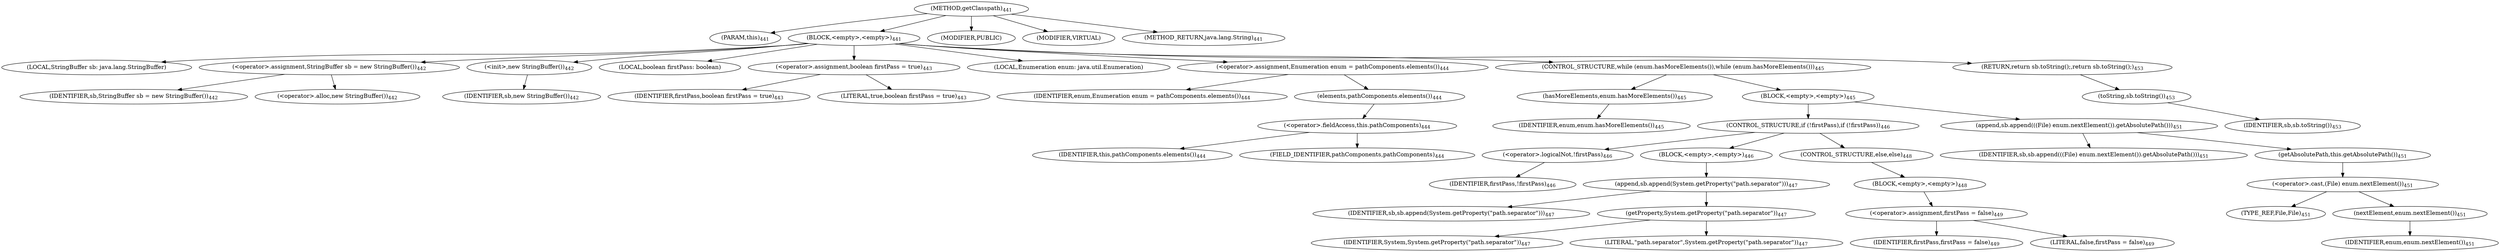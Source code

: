 digraph "getClasspath" {  
"721" [label = <(METHOD,getClasspath)<SUB>441</SUB>> ]
"722" [label = <(PARAM,this)<SUB>441</SUB>> ]
"723" [label = <(BLOCK,&lt;empty&gt;,&lt;empty&gt;)<SUB>441</SUB>> ]
"50" [label = <(LOCAL,StringBuffer sb: java.lang.StringBuffer)> ]
"724" [label = <(&lt;operator&gt;.assignment,StringBuffer sb = new StringBuffer())<SUB>442</SUB>> ]
"725" [label = <(IDENTIFIER,sb,StringBuffer sb = new StringBuffer())<SUB>442</SUB>> ]
"726" [label = <(&lt;operator&gt;.alloc,new StringBuffer())<SUB>442</SUB>> ]
"727" [label = <(&lt;init&gt;,new StringBuffer())<SUB>442</SUB>> ]
"49" [label = <(IDENTIFIER,sb,new StringBuffer())<SUB>442</SUB>> ]
"728" [label = <(LOCAL,boolean firstPass: boolean)> ]
"729" [label = <(&lt;operator&gt;.assignment,boolean firstPass = true)<SUB>443</SUB>> ]
"730" [label = <(IDENTIFIER,firstPass,boolean firstPass = true)<SUB>443</SUB>> ]
"731" [label = <(LITERAL,true,boolean firstPass = true)<SUB>443</SUB>> ]
"732" [label = <(LOCAL,Enumeration enum: java.util.Enumeration)> ]
"733" [label = <(&lt;operator&gt;.assignment,Enumeration enum = pathComponents.elements())<SUB>444</SUB>> ]
"734" [label = <(IDENTIFIER,enum,Enumeration enum = pathComponents.elements())<SUB>444</SUB>> ]
"735" [label = <(elements,pathComponents.elements())<SUB>444</SUB>> ]
"736" [label = <(&lt;operator&gt;.fieldAccess,this.pathComponents)<SUB>444</SUB>> ]
"737" [label = <(IDENTIFIER,this,pathComponents.elements())<SUB>444</SUB>> ]
"738" [label = <(FIELD_IDENTIFIER,pathComponents,pathComponents)<SUB>444</SUB>> ]
"739" [label = <(CONTROL_STRUCTURE,while (enum.hasMoreElements()),while (enum.hasMoreElements()))<SUB>445</SUB>> ]
"740" [label = <(hasMoreElements,enum.hasMoreElements())<SUB>445</SUB>> ]
"741" [label = <(IDENTIFIER,enum,enum.hasMoreElements())<SUB>445</SUB>> ]
"742" [label = <(BLOCK,&lt;empty&gt;,&lt;empty&gt;)<SUB>445</SUB>> ]
"743" [label = <(CONTROL_STRUCTURE,if (!firstPass),if (!firstPass))<SUB>446</SUB>> ]
"744" [label = <(&lt;operator&gt;.logicalNot,!firstPass)<SUB>446</SUB>> ]
"745" [label = <(IDENTIFIER,firstPass,!firstPass)<SUB>446</SUB>> ]
"746" [label = <(BLOCK,&lt;empty&gt;,&lt;empty&gt;)<SUB>446</SUB>> ]
"747" [label = <(append,sb.append(System.getProperty(&quot;path.separator&quot;)))<SUB>447</SUB>> ]
"748" [label = <(IDENTIFIER,sb,sb.append(System.getProperty(&quot;path.separator&quot;)))<SUB>447</SUB>> ]
"749" [label = <(getProperty,System.getProperty(&quot;path.separator&quot;))<SUB>447</SUB>> ]
"750" [label = <(IDENTIFIER,System,System.getProperty(&quot;path.separator&quot;))<SUB>447</SUB>> ]
"751" [label = <(LITERAL,&quot;path.separator&quot;,System.getProperty(&quot;path.separator&quot;))<SUB>447</SUB>> ]
"752" [label = <(CONTROL_STRUCTURE,else,else)<SUB>448</SUB>> ]
"753" [label = <(BLOCK,&lt;empty&gt;,&lt;empty&gt;)<SUB>448</SUB>> ]
"754" [label = <(&lt;operator&gt;.assignment,firstPass = false)<SUB>449</SUB>> ]
"755" [label = <(IDENTIFIER,firstPass,firstPass = false)<SUB>449</SUB>> ]
"756" [label = <(LITERAL,false,firstPass = false)<SUB>449</SUB>> ]
"757" [label = <(append,sb.append(((File) enum.nextElement()).getAbsolutePath()))<SUB>451</SUB>> ]
"758" [label = <(IDENTIFIER,sb,sb.append(((File) enum.nextElement()).getAbsolutePath()))<SUB>451</SUB>> ]
"759" [label = <(getAbsolutePath,this.getAbsolutePath())<SUB>451</SUB>> ]
"760" [label = <(&lt;operator&gt;.cast,(File) enum.nextElement())<SUB>451</SUB>> ]
"761" [label = <(TYPE_REF,File,File)<SUB>451</SUB>> ]
"762" [label = <(nextElement,enum.nextElement())<SUB>451</SUB>> ]
"763" [label = <(IDENTIFIER,enum,enum.nextElement())<SUB>451</SUB>> ]
"764" [label = <(RETURN,return sb.toString();,return sb.toString();)<SUB>453</SUB>> ]
"765" [label = <(toString,sb.toString())<SUB>453</SUB>> ]
"766" [label = <(IDENTIFIER,sb,sb.toString())<SUB>453</SUB>> ]
"767" [label = <(MODIFIER,PUBLIC)> ]
"768" [label = <(MODIFIER,VIRTUAL)> ]
"769" [label = <(METHOD_RETURN,java.lang.String)<SUB>441</SUB>> ]
  "721" -> "722" 
  "721" -> "723" 
  "721" -> "767" 
  "721" -> "768" 
  "721" -> "769" 
  "723" -> "50" 
  "723" -> "724" 
  "723" -> "727" 
  "723" -> "728" 
  "723" -> "729" 
  "723" -> "732" 
  "723" -> "733" 
  "723" -> "739" 
  "723" -> "764" 
  "724" -> "725" 
  "724" -> "726" 
  "727" -> "49" 
  "729" -> "730" 
  "729" -> "731" 
  "733" -> "734" 
  "733" -> "735" 
  "735" -> "736" 
  "736" -> "737" 
  "736" -> "738" 
  "739" -> "740" 
  "739" -> "742" 
  "740" -> "741" 
  "742" -> "743" 
  "742" -> "757" 
  "743" -> "744" 
  "743" -> "746" 
  "743" -> "752" 
  "744" -> "745" 
  "746" -> "747" 
  "747" -> "748" 
  "747" -> "749" 
  "749" -> "750" 
  "749" -> "751" 
  "752" -> "753" 
  "753" -> "754" 
  "754" -> "755" 
  "754" -> "756" 
  "757" -> "758" 
  "757" -> "759" 
  "759" -> "760" 
  "760" -> "761" 
  "760" -> "762" 
  "762" -> "763" 
  "764" -> "765" 
  "765" -> "766" 
}
